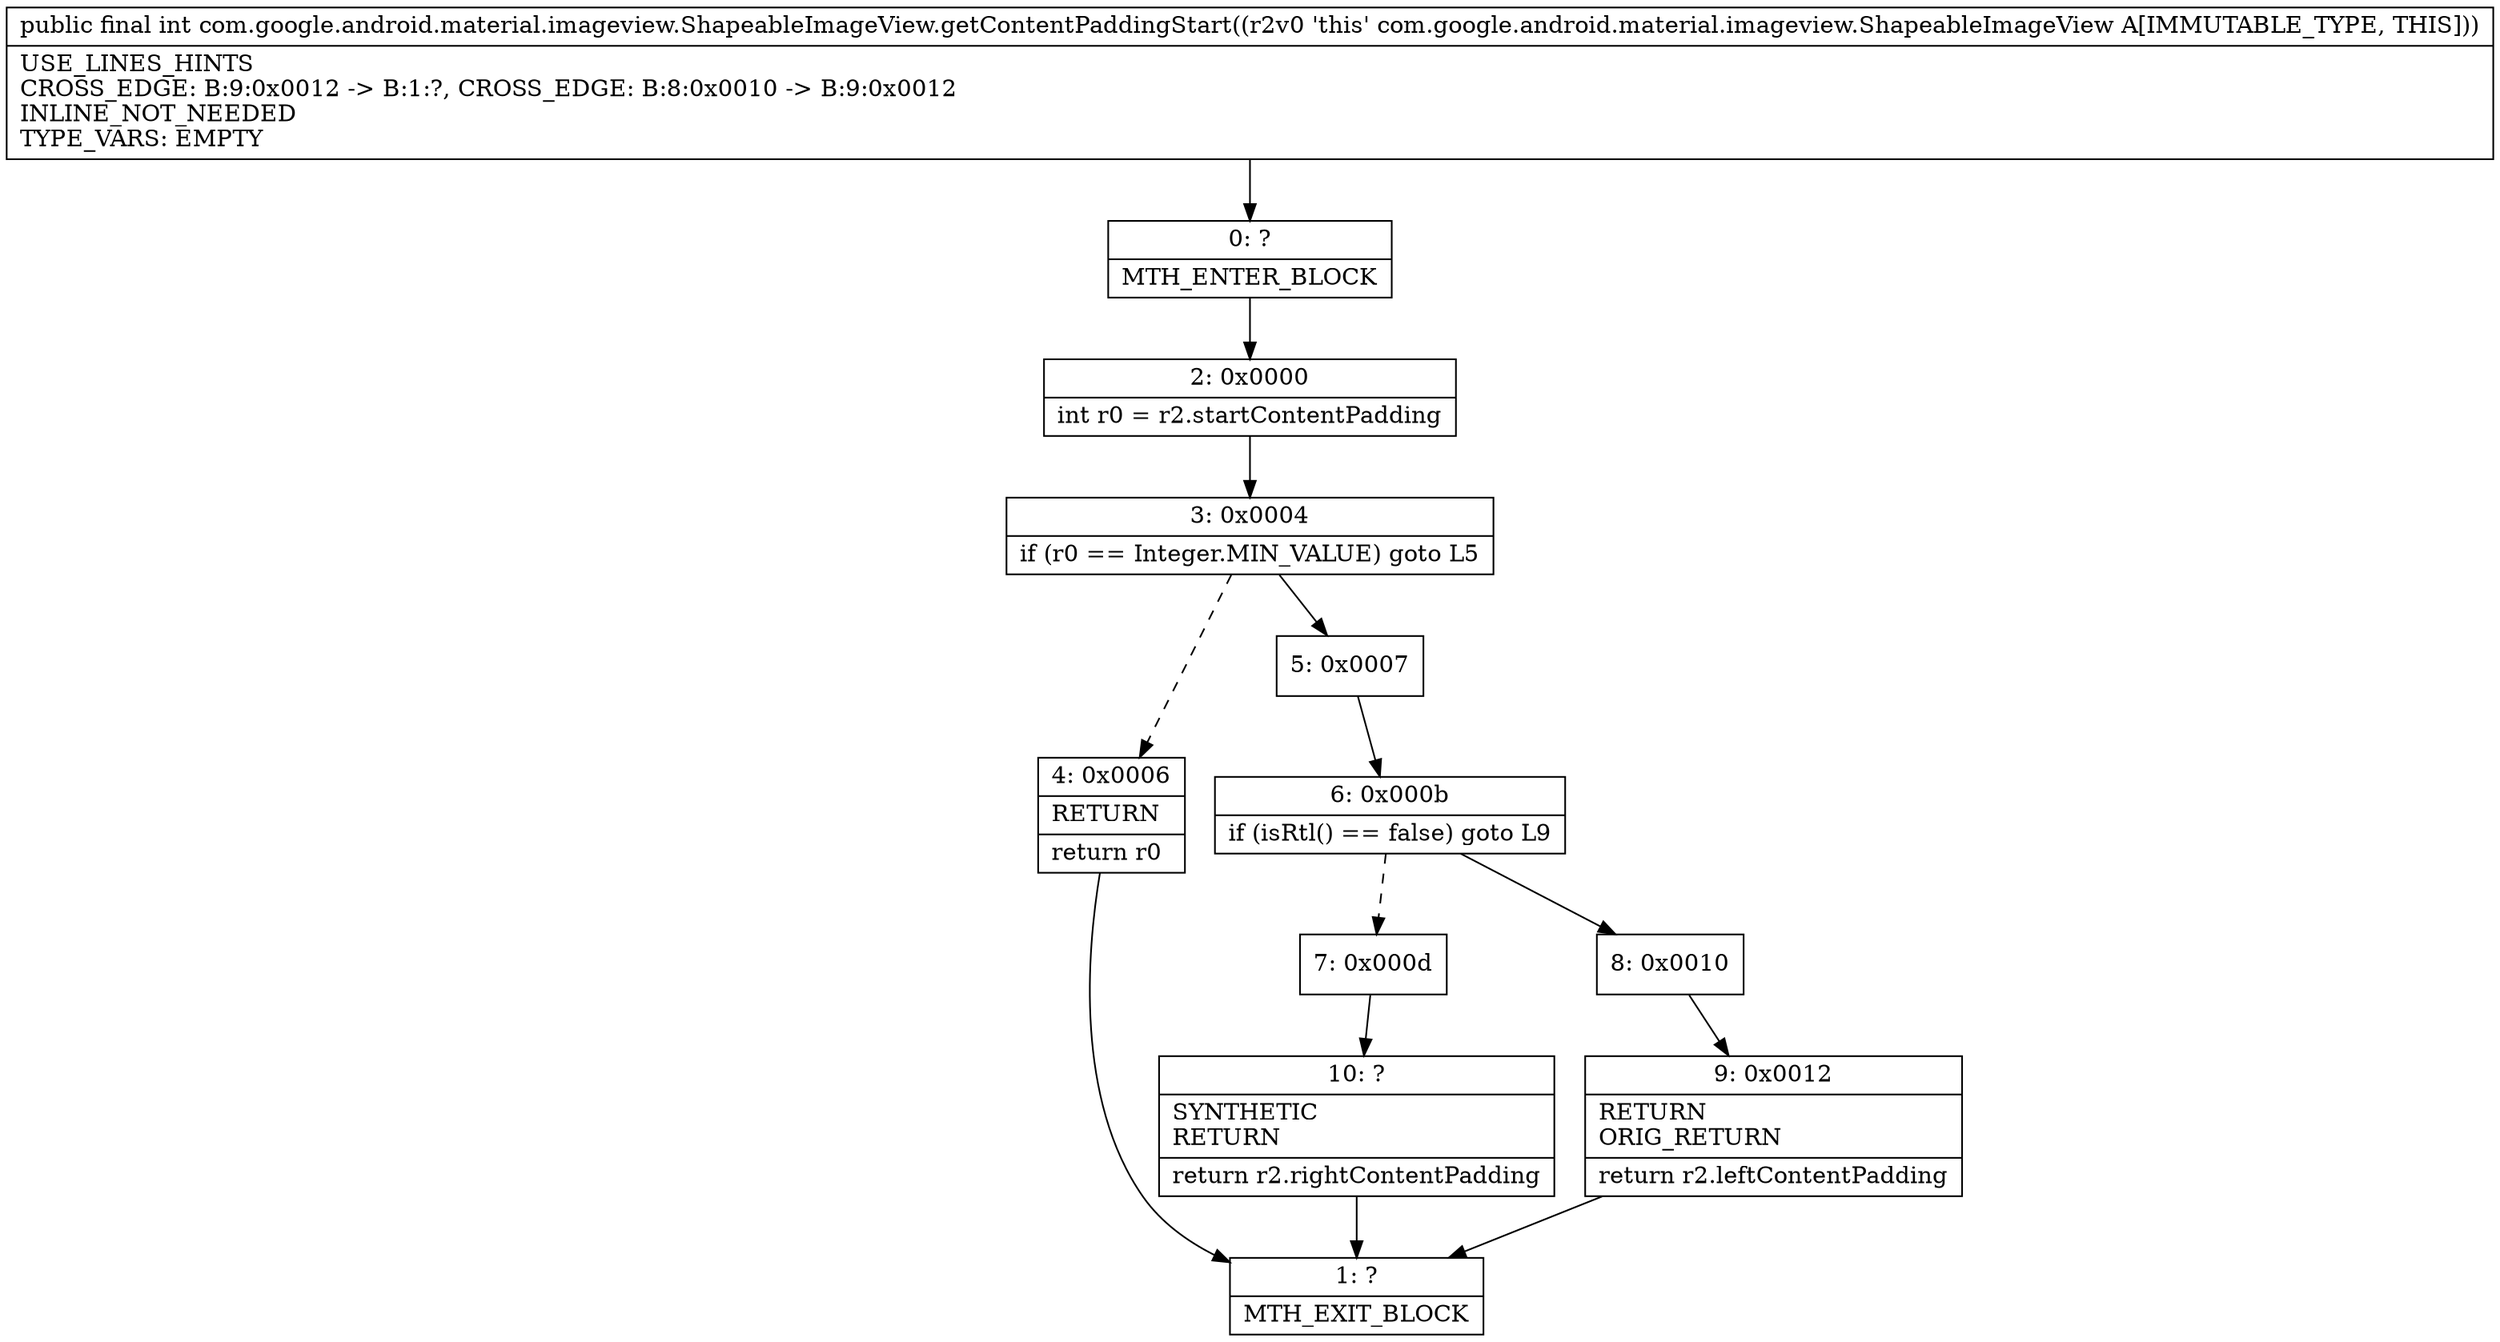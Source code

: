 digraph "CFG forcom.google.android.material.imageview.ShapeableImageView.getContentPaddingStart()I" {
Node_0 [shape=record,label="{0\:\ ?|MTH_ENTER_BLOCK\l}"];
Node_2 [shape=record,label="{2\:\ 0x0000|int r0 = r2.startContentPadding\l}"];
Node_3 [shape=record,label="{3\:\ 0x0004|if (r0 == Integer.MIN_VALUE) goto L5\l}"];
Node_4 [shape=record,label="{4\:\ 0x0006|RETURN\l|return r0\l}"];
Node_1 [shape=record,label="{1\:\ ?|MTH_EXIT_BLOCK\l}"];
Node_5 [shape=record,label="{5\:\ 0x0007}"];
Node_6 [shape=record,label="{6\:\ 0x000b|if (isRtl() == false) goto L9\l}"];
Node_7 [shape=record,label="{7\:\ 0x000d}"];
Node_10 [shape=record,label="{10\:\ ?|SYNTHETIC\lRETURN\l|return r2.rightContentPadding\l}"];
Node_8 [shape=record,label="{8\:\ 0x0010}"];
Node_9 [shape=record,label="{9\:\ 0x0012|RETURN\lORIG_RETURN\l|return r2.leftContentPadding\l}"];
MethodNode[shape=record,label="{public final int com.google.android.material.imageview.ShapeableImageView.getContentPaddingStart((r2v0 'this' com.google.android.material.imageview.ShapeableImageView A[IMMUTABLE_TYPE, THIS]))  | USE_LINES_HINTS\lCROSS_EDGE: B:9:0x0012 \-\> B:1:?, CROSS_EDGE: B:8:0x0010 \-\> B:9:0x0012\lINLINE_NOT_NEEDED\lTYPE_VARS: EMPTY\l}"];
MethodNode -> Node_0;Node_0 -> Node_2;
Node_2 -> Node_3;
Node_3 -> Node_4[style=dashed];
Node_3 -> Node_5;
Node_4 -> Node_1;
Node_5 -> Node_6;
Node_6 -> Node_7[style=dashed];
Node_6 -> Node_8;
Node_7 -> Node_10;
Node_10 -> Node_1;
Node_8 -> Node_9;
Node_9 -> Node_1;
}

